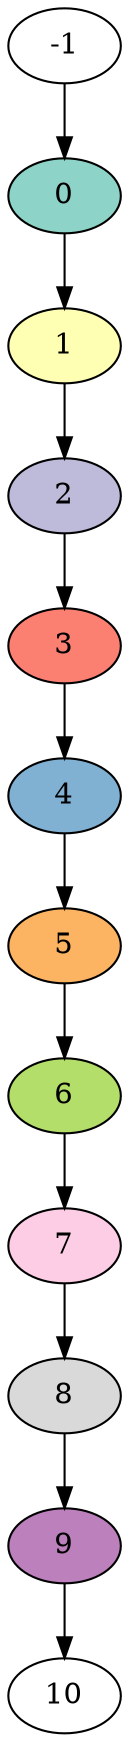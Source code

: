 digraph statespace {
node [colorscheme="set312" style=wedged]
0 [style=filled fillcolor=1]
-1 -> 0
1 [style=filled fillcolor=2]
0 -> 1
2 [style=filled fillcolor=3]
1 -> 2
3 [style=filled fillcolor=4]
2 -> 3
4 [style=filled fillcolor=5]
3 -> 4
5 [style=filled fillcolor=6]
4 -> 5
6 [style=filled fillcolor=7]
5 -> 6
7 [style=filled fillcolor=8]
6 -> 7
8 [style=filled fillcolor=9]
7 -> 8
9 [style=filled fillcolor=10]
8 -> 9
9 -> 10
}
